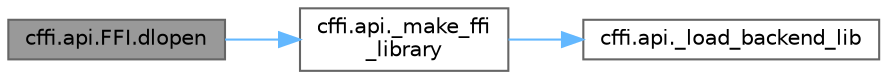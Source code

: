 digraph "cffi.api.FFI.dlopen"
{
 // LATEX_PDF_SIZE
  bgcolor="transparent";
  edge [fontname=Helvetica,fontsize=10,labelfontname=Helvetica,labelfontsize=10];
  node [fontname=Helvetica,fontsize=10,shape=box,height=0.2,width=0.4];
  rankdir="LR";
  Node1 [id="Node000001",label="cffi.api.FFI.dlopen",height=0.2,width=0.4,color="gray40", fillcolor="grey60", style="filled", fontcolor="black",tooltip=" "];
  Node1 -> Node2 [id="edge1_Node000001_Node000002",color="steelblue1",style="solid",tooltip=" "];
  Node2 [id="Node000002",label="cffi.api._make_ffi\l_library",height=0.2,width=0.4,color="grey40", fillcolor="white", style="filled",URL="$namespacecffi_1_1api.html#ab73519acd5518f80cb1498050b52b7e8",tooltip=" "];
  Node2 -> Node3 [id="edge2_Node000002_Node000003",color="steelblue1",style="solid",tooltip=" "];
  Node3 [id="Node000003",label="cffi.api._load_backend_lib",height=0.2,width=0.4,color="grey40", fillcolor="white", style="filled",URL="$namespacecffi_1_1api.html#a9da16cd7198bd14143227b8c8832ec4e",tooltip=" "];
}
